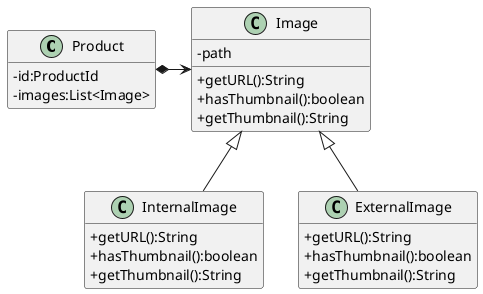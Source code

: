 @startuml

hide empty methods
hide empty attributes
skinparam ClassAttributeIconSize 0

class "Product" as a {
    -id:ProductId
    -images:List<Image>
}

class "Image" as b {
    -path
    +getURL():String
    +hasThumbnail():boolean
    +getThumbnail():String
}

class "InternalImage" as c {
    +getURL():String
    +hasThumbnail():boolean
    +getThumbnail():String
}

class "ExternalImage" as d {
    +getURL():String
    +hasThumbnail():boolean
    +getThumbnail():String
}

a *-r-> b
b <|-d- c
b <|-d- d

@enduml